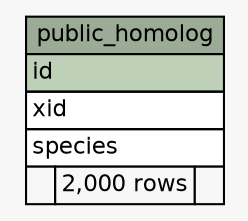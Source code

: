 // dot 2.36.0 on Linux 3.13.0-43-generic
// SchemaSpy rev 590
digraph "public_homolog" {
  graph [
    rankdir="RL"
    bgcolor="#f7f7f7"
    nodesep="0.18"
    ranksep="0.46"
    fontname="Helvetica"
    fontsize="11"
  ];
  node [
    fontname="Helvetica"
    fontsize="11"
    shape="plaintext"
  ];
  edge [
    arrowsize="0.8"
  ];
  "public_homolog" [
    label=<
    <TABLE BORDER="0" CELLBORDER="1" CELLSPACING="0" BGCOLOR="#ffffff">
      <TR><TD COLSPAN="3" BGCOLOR="#9bab96" ALIGN="CENTER">public_homolog</TD></TR>
      <TR><TD PORT="id" COLSPAN="3" BGCOLOR="#bed1b8" ALIGN="LEFT">id</TD></TR>
      <TR><TD PORT="xid" COLSPAN="3" ALIGN="LEFT">xid</TD></TR>
      <TR><TD PORT="species" COLSPAN="3" ALIGN="LEFT">species</TD></TR>
      <TR><TD ALIGN="LEFT" BGCOLOR="#f7f7f7">  </TD><TD ALIGN="RIGHT" BGCOLOR="#f7f7f7">2,000 rows</TD><TD ALIGN="RIGHT" BGCOLOR="#f7f7f7">  </TD></TR>
    </TABLE>>
    URL="tables/public_homolog.html"
    tooltip="public_homolog"
  ];
}
